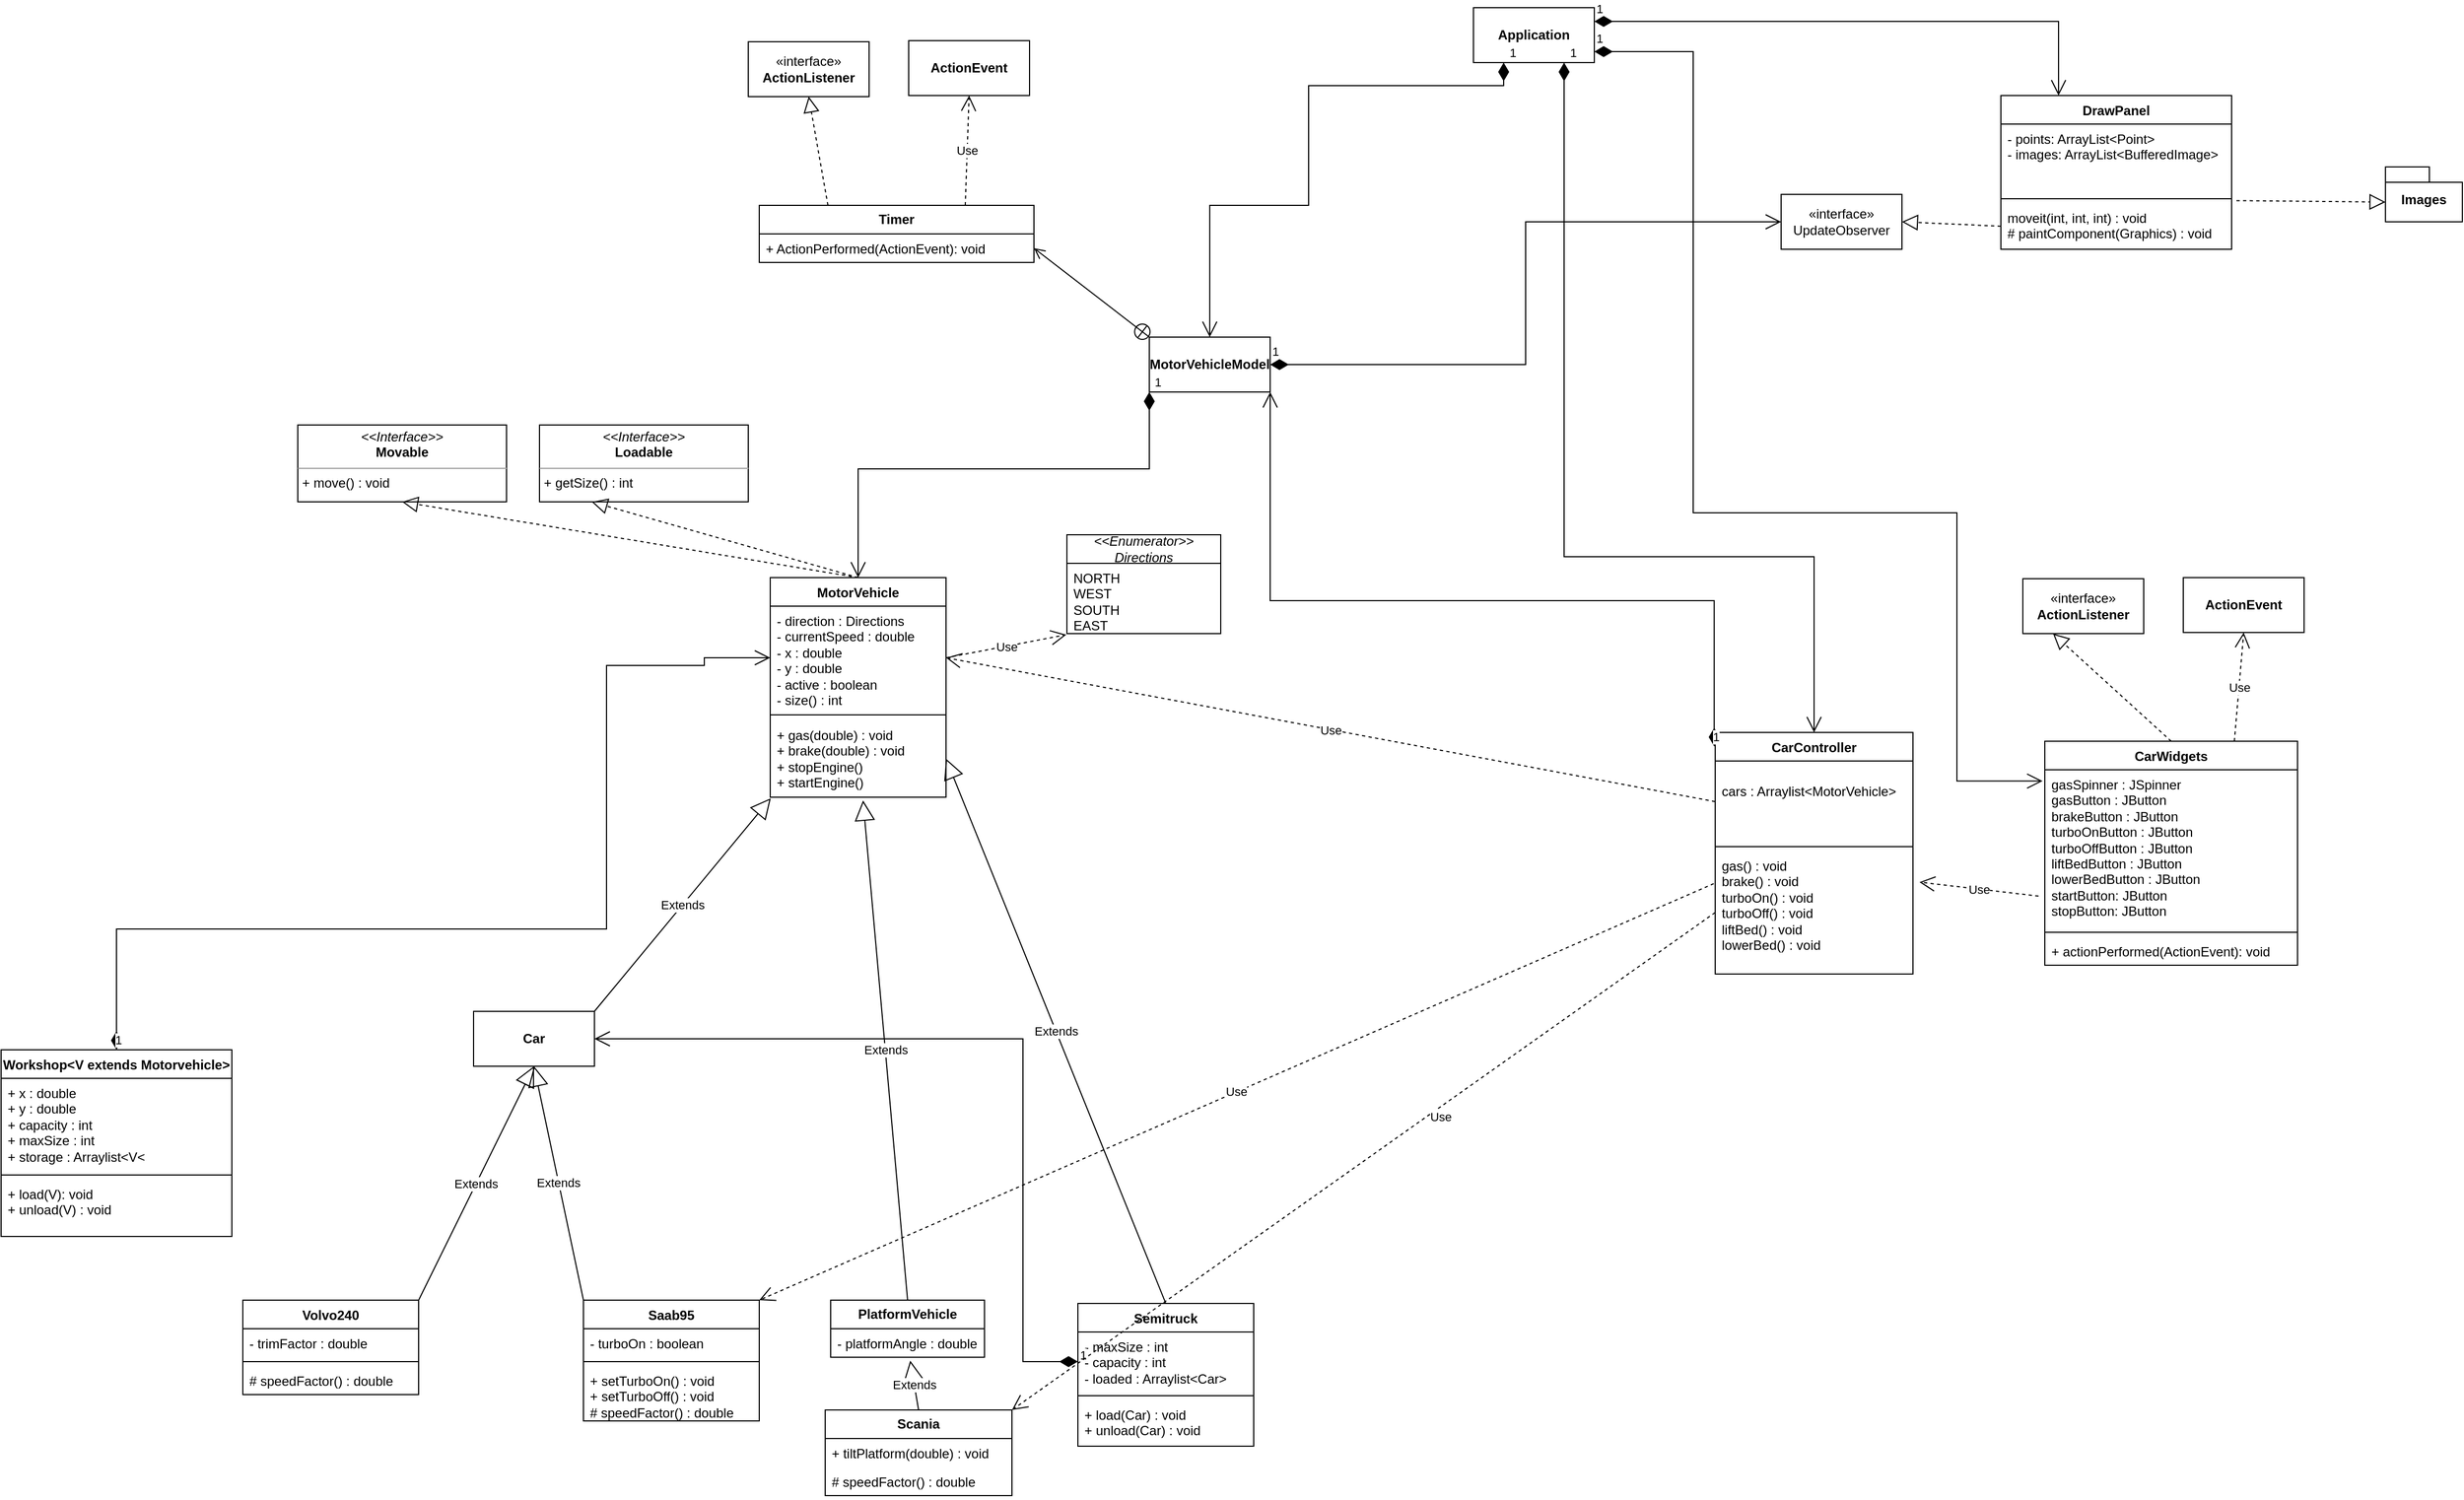 <mxfile version="22.1.5" type="device">
  <diagram name="Sida-1" id="uA0Vbr96SRg69AaIN0WN">
    <mxGraphModel dx="3812" dy="2567" grid="1" gridSize="10" guides="1" tooltips="1" connect="1" arrows="1" fold="1" page="1" pageScale="1" pageWidth="827" pageHeight="1169" math="0" shadow="0">
      <root>
        <mxCell id="0" />
        <mxCell id="1" parent="0" />
        <mxCell id="_IKKTvD2-Kq94dH4sCkM-1" value="MotorVehicle" style="swimlane;fontStyle=1;align=center;verticalAlign=top;childLayout=stackLayout;horizontal=1;startSize=26;horizontalStack=0;resizeParent=1;resizeParentMax=0;resizeLast=0;collapsible=1;marginBottom=0;whiteSpace=wrap;html=1;" parent="1" vertex="1">
          <mxGeometry x="-100" y="-41" width="160" height="200" as="geometry" />
        </mxCell>
        <mxCell id="_IKKTvD2-Kq94dH4sCkM-2" value="- direction : Directions&lt;br&gt;- currentSpeed : double&lt;br&gt;- x : double&lt;br&gt;- y : double&lt;br&gt;- active : boolean&lt;br&gt;- size() : int" style="text;strokeColor=none;fillColor=none;align=left;verticalAlign=top;spacingLeft=4;spacingRight=4;overflow=hidden;rotatable=0;points=[[0,0.5],[1,0.5]];portConstraint=eastwest;whiteSpace=wrap;html=1;" parent="_IKKTvD2-Kq94dH4sCkM-1" vertex="1">
          <mxGeometry y="26" width="160" height="94" as="geometry" />
        </mxCell>
        <mxCell id="_IKKTvD2-Kq94dH4sCkM-3" value="" style="line;strokeWidth=1;fillColor=none;align=left;verticalAlign=middle;spacingTop=-1;spacingLeft=3;spacingRight=3;rotatable=0;labelPosition=right;points=[];portConstraint=eastwest;strokeColor=inherit;" parent="_IKKTvD2-Kq94dH4sCkM-1" vertex="1">
          <mxGeometry y="120" width="160" height="10" as="geometry" />
        </mxCell>
        <mxCell id="_IKKTvD2-Kq94dH4sCkM-4" value="+ gas(double) : void&lt;br&gt;+ brake(double) : void&lt;br&gt;+ stopEngine()&lt;br&gt;+ startEngine()" style="text;strokeColor=none;fillColor=none;align=left;verticalAlign=top;spacingLeft=4;spacingRight=4;overflow=hidden;rotatable=0;points=[[0,0.5],[1,0.5]];portConstraint=eastwest;whiteSpace=wrap;html=1;" parent="_IKKTvD2-Kq94dH4sCkM-1" vertex="1">
          <mxGeometry y="130" width="160" height="70" as="geometry" />
        </mxCell>
        <mxCell id="_IKKTvD2-Kq94dH4sCkM-5" value="&lt;p style=&quot;margin:0px;margin-top:4px;text-align:center;&quot;&gt;&lt;i&gt;&amp;lt;&amp;lt;Interface&amp;gt;&amp;gt;&lt;/i&gt;&lt;br&gt;&lt;b&gt;Movable&lt;/b&gt;&lt;/p&gt;&lt;hr size=&quot;1&quot;&gt;&lt;p style=&quot;margin:0px;margin-left:4px;&quot;&gt;+ move() : void&lt;/p&gt;" style="verticalAlign=top;align=left;overflow=fill;fontSize=12;fontFamily=Helvetica;html=1;whiteSpace=wrap;" parent="1" vertex="1">
          <mxGeometry x="-530" y="-180" width="190" height="70" as="geometry" />
        </mxCell>
        <mxCell id="_IKKTvD2-Kq94dH4sCkM-6" value="&lt;p style=&quot;margin:0px;margin-top:4px;text-align:center;&quot;&gt;&lt;i&gt;&amp;lt;&amp;lt;Interface&amp;gt;&amp;gt;&lt;/i&gt;&lt;br&gt;&lt;b&gt;Loadable&lt;/b&gt;&lt;/p&gt;&lt;hr size=&quot;1&quot;&gt;&lt;p style=&quot;margin:0px;margin-left:4px;&quot;&gt;+ getSize() : int&lt;/p&gt;" style="verticalAlign=top;align=left;overflow=fill;fontSize=12;fontFamily=Helvetica;html=1;whiteSpace=wrap;" parent="1" vertex="1">
          <mxGeometry x="-310" y="-180" width="190" height="70" as="geometry" />
        </mxCell>
        <mxCell id="_IKKTvD2-Kq94dH4sCkM-7" value="" style="endArrow=block;dashed=1;endFill=0;endSize=12;html=1;rounded=0;entryX=0.25;entryY=1;entryDx=0;entryDy=0;exitX=0.5;exitY=0;exitDx=0;exitDy=0;strokeColor=#000000;" parent="1" source="_IKKTvD2-Kq94dH4sCkM-1" target="_IKKTvD2-Kq94dH4sCkM-6" edge="1">
          <mxGeometry width="160" relative="1" as="geometry">
            <mxPoint x="10" y="69" as="sourcePoint" />
            <mxPoint x="170" y="69" as="targetPoint" />
          </mxGeometry>
        </mxCell>
        <mxCell id="_IKKTvD2-Kq94dH4sCkM-8" value="" style="endArrow=block;dashed=1;endFill=0;endSize=12;html=1;rounded=0;entryX=0.5;entryY=1;entryDx=0;entryDy=0;exitX=0.5;exitY=0;exitDx=0;exitDy=0;strokeColor=#000000;" parent="1" source="_IKKTvD2-Kq94dH4sCkM-1" target="_IKKTvD2-Kq94dH4sCkM-5" edge="1">
          <mxGeometry width="160" relative="1" as="geometry">
            <mxPoint x="10" y="69" as="sourcePoint" />
            <mxPoint x="170" y="69" as="targetPoint" />
          </mxGeometry>
        </mxCell>
        <mxCell id="_IKKTvD2-Kq94dH4sCkM-10" value="&lt;i&gt;&amp;lt;&amp;lt;Enumerator&amp;gt;&amp;gt;&lt;br&gt;Directions&lt;br&gt;&lt;/i&gt;" style="swimlane;fontStyle=0;childLayout=stackLayout;horizontal=1;startSize=26;fillColor=none;horizontalStack=0;resizeParent=1;resizeParentMax=0;resizeLast=0;collapsible=1;marginBottom=0;whiteSpace=wrap;html=1;" parent="1" vertex="1">
          <mxGeometry x="170" y="-80" width="140" height="90" as="geometry" />
        </mxCell>
        <mxCell id="_IKKTvD2-Kq94dH4sCkM-11" value="NORTH&lt;br&gt;WEST&lt;br&gt;SOUTH&lt;br&gt;EAST" style="text;strokeColor=none;fillColor=none;align=left;verticalAlign=top;spacingLeft=4;spacingRight=4;overflow=hidden;rotatable=0;points=[[0,0.5],[1,0.5]];portConstraint=eastwest;whiteSpace=wrap;html=1;" parent="_IKKTvD2-Kq94dH4sCkM-10" vertex="1">
          <mxGeometry y="26" width="140" height="64" as="geometry" />
        </mxCell>
        <mxCell id="_IKKTvD2-Kq94dH4sCkM-14" value="Use" style="endArrow=open;endSize=12;dashed=1;html=1;rounded=0;entryX=-0.004;entryY=1.016;entryDx=0;entryDy=0;entryPerimeter=0;exitX=1;exitY=0.5;exitDx=0;exitDy=0;strokeColor=#000000;" parent="1" source="_IKKTvD2-Kq94dH4sCkM-2" target="_IKKTvD2-Kq94dH4sCkM-11" edge="1">
          <mxGeometry width="160" relative="1" as="geometry">
            <mxPoint x="10" y="-31" as="sourcePoint" />
            <mxPoint x="170" y="-31" as="targetPoint" />
          </mxGeometry>
        </mxCell>
        <mxCell id="_IKKTvD2-Kq94dH4sCkM-19" value="&lt;b&gt;Car&lt;/b&gt;" style="html=1;whiteSpace=wrap;" parent="1" vertex="1">
          <mxGeometry x="-370" y="354" width="110" height="50" as="geometry" />
        </mxCell>
        <mxCell id="_IKKTvD2-Kq94dH4sCkM-20" value="Volvo240" style="swimlane;fontStyle=1;align=center;verticalAlign=top;childLayout=stackLayout;horizontal=1;startSize=26;horizontalStack=0;resizeParent=1;resizeParentMax=0;resizeLast=0;collapsible=1;marginBottom=0;whiteSpace=wrap;html=1;" parent="1" vertex="1">
          <mxGeometry x="-580" y="617" width="160" height="86" as="geometry" />
        </mxCell>
        <mxCell id="_IKKTvD2-Kq94dH4sCkM-21" value="- trimFactor : double" style="text;strokeColor=none;fillColor=none;align=left;verticalAlign=top;spacingLeft=4;spacingRight=4;overflow=hidden;rotatable=0;points=[[0,0.5],[1,0.5]];portConstraint=eastwest;whiteSpace=wrap;html=1;" parent="_IKKTvD2-Kq94dH4sCkM-20" vertex="1">
          <mxGeometry y="26" width="160" height="26" as="geometry" />
        </mxCell>
        <mxCell id="_IKKTvD2-Kq94dH4sCkM-22" value="" style="line;strokeWidth=1;fillColor=none;align=left;verticalAlign=middle;spacingTop=-1;spacingLeft=3;spacingRight=3;rotatable=0;labelPosition=right;points=[];portConstraint=eastwest;strokeColor=inherit;" parent="_IKKTvD2-Kq94dH4sCkM-20" vertex="1">
          <mxGeometry y="52" width="160" height="8" as="geometry" />
        </mxCell>
        <mxCell id="_IKKTvD2-Kq94dH4sCkM-23" value="# speedFactor() : double" style="text;strokeColor=none;fillColor=none;align=left;verticalAlign=top;spacingLeft=4;spacingRight=4;overflow=hidden;rotatable=0;points=[[0,0.5],[1,0.5]];portConstraint=eastwest;whiteSpace=wrap;html=1;" parent="_IKKTvD2-Kq94dH4sCkM-20" vertex="1">
          <mxGeometry y="60" width="160" height="26" as="geometry" />
        </mxCell>
        <mxCell id="_IKKTvD2-Kq94dH4sCkM-24" value="Saab95" style="swimlane;fontStyle=1;align=center;verticalAlign=top;childLayout=stackLayout;horizontal=1;startSize=26;horizontalStack=0;resizeParent=1;resizeParentMax=0;resizeLast=0;collapsible=1;marginBottom=0;whiteSpace=wrap;html=1;" parent="1" vertex="1">
          <mxGeometry x="-270" y="617" width="160" height="110" as="geometry" />
        </mxCell>
        <mxCell id="_IKKTvD2-Kq94dH4sCkM-25" value="- turboOn : boolean" style="text;strokeColor=none;fillColor=none;align=left;verticalAlign=top;spacingLeft=4;spacingRight=4;overflow=hidden;rotatable=0;points=[[0,0.5],[1,0.5]];portConstraint=eastwest;whiteSpace=wrap;html=1;" parent="_IKKTvD2-Kq94dH4sCkM-24" vertex="1">
          <mxGeometry y="26" width="160" height="26" as="geometry" />
        </mxCell>
        <mxCell id="_IKKTvD2-Kq94dH4sCkM-26" value="" style="line;strokeWidth=1;fillColor=none;align=left;verticalAlign=middle;spacingTop=-1;spacingLeft=3;spacingRight=3;rotatable=0;labelPosition=right;points=[];portConstraint=eastwest;strokeColor=inherit;" parent="_IKKTvD2-Kq94dH4sCkM-24" vertex="1">
          <mxGeometry y="52" width="160" height="8" as="geometry" />
        </mxCell>
        <mxCell id="_IKKTvD2-Kq94dH4sCkM-27" value="+ setTurboOn() : void&lt;br&gt;+ setTurboOff() : void&lt;br&gt;# speedFactor() : double" style="text;strokeColor=none;fillColor=none;align=left;verticalAlign=top;spacingLeft=4;spacingRight=4;overflow=hidden;rotatable=0;points=[[0,0.5],[1,0.5]];portConstraint=eastwest;whiteSpace=wrap;html=1;" parent="_IKKTvD2-Kq94dH4sCkM-24" vertex="1">
          <mxGeometry y="60" width="160" height="50" as="geometry" />
        </mxCell>
        <mxCell id="_IKKTvD2-Kq94dH4sCkM-28" value="Extends" style="endArrow=block;endSize=16;endFill=0;html=1;rounded=0;exitX=1;exitY=0;exitDx=0;exitDy=0;entryX=0.5;entryY=1;entryDx=0;entryDy=0;strokeColor=#000000;" parent="1" source="_IKKTvD2-Kq94dH4sCkM-20" target="_IKKTvD2-Kq94dH4sCkM-19" edge="1">
          <mxGeometry width="160" relative="1" as="geometry">
            <mxPoint x="-240" y="354" as="sourcePoint" />
            <mxPoint x="-80" y="354" as="targetPoint" />
          </mxGeometry>
        </mxCell>
        <mxCell id="_IKKTvD2-Kq94dH4sCkM-29" value="Extends" style="endArrow=block;endSize=16;endFill=0;html=1;rounded=0;exitX=0;exitY=0;exitDx=0;exitDy=0;entryX=0.5;entryY=1;entryDx=0;entryDy=0;strokeColor=#000000;" parent="1" source="_IKKTvD2-Kq94dH4sCkM-24" target="_IKKTvD2-Kq94dH4sCkM-19" edge="1">
          <mxGeometry width="160" relative="1" as="geometry">
            <mxPoint x="-240" y="354" as="sourcePoint" />
            <mxPoint x="-80" y="354" as="targetPoint" />
          </mxGeometry>
        </mxCell>
        <mxCell id="_IKKTvD2-Kq94dH4sCkM-31" value="Extends" style="endArrow=block;endSize=16;endFill=0;html=1;rounded=0;exitX=1;exitY=0;exitDx=0;exitDy=0;entryX=0.003;entryY=1.014;entryDx=0;entryDy=0;entryPerimeter=0;strokeColor=#000000;" parent="1" source="_IKKTvD2-Kq94dH4sCkM-19" target="_IKKTvD2-Kq94dH4sCkM-4" edge="1">
          <mxGeometry width="160" relative="1" as="geometry">
            <mxPoint x="-220" y="269" as="sourcePoint" />
            <mxPoint x="-60" y="269" as="targetPoint" />
          </mxGeometry>
        </mxCell>
        <mxCell id="_IKKTvD2-Kq94dH4sCkM-36" value="Extends" style="endArrow=block;endSize=16;endFill=0;html=1;rounded=0;exitX=0.5;exitY=0;exitDx=0;exitDy=0;entryX=0.528;entryY=1.042;entryDx=0;entryDy=0;entryPerimeter=0;strokeColor=#000000;" parent="1" source="_IKKTvD2-Kq94dH4sCkM-37" target="_IKKTvD2-Kq94dH4sCkM-4" edge="1">
          <mxGeometry width="160" relative="1" as="geometry">
            <mxPoint x="105" y="269" as="sourcePoint" />
            <mxPoint x="250" y="349" as="targetPoint" />
          </mxGeometry>
        </mxCell>
        <mxCell id="_IKKTvD2-Kq94dH4sCkM-37" value="&lt;b&gt;PlatformVehicle&lt;/b&gt;" style="swimlane;fontStyle=0;childLayout=stackLayout;horizontal=1;startSize=26;fillColor=none;horizontalStack=0;resizeParent=1;resizeParentMax=0;resizeLast=0;collapsible=1;marginBottom=0;whiteSpace=wrap;html=1;" parent="1" vertex="1">
          <mxGeometry x="-45" y="617" width="140" height="52" as="geometry" />
        </mxCell>
        <mxCell id="_IKKTvD2-Kq94dH4sCkM-38" value="- platformAngle : double" style="text;strokeColor=none;fillColor=none;align=left;verticalAlign=top;spacingLeft=4;spacingRight=4;overflow=hidden;rotatable=0;points=[[0,0.5],[1,0.5]];portConstraint=eastwest;whiteSpace=wrap;html=1;" parent="_IKKTvD2-Kq94dH4sCkM-37" vertex="1">
          <mxGeometry y="26" width="140" height="26" as="geometry" />
        </mxCell>
        <mxCell id="_IKKTvD2-Kq94dH4sCkM-41" value="&lt;b&gt;Scania&lt;/b&gt;" style="swimlane;fontStyle=0;childLayout=stackLayout;horizontal=1;startSize=26;fillColor=none;horizontalStack=0;resizeParent=1;resizeParentMax=0;resizeLast=0;collapsible=1;marginBottom=0;whiteSpace=wrap;html=1;" parent="1" vertex="1">
          <mxGeometry x="-50" y="717" width="170" height="78" as="geometry" />
        </mxCell>
        <mxCell id="_IKKTvD2-Kq94dH4sCkM-42" value="+ tiltPlatform(double) : void" style="text;strokeColor=none;fillColor=none;align=left;verticalAlign=top;spacingLeft=4;spacingRight=4;overflow=hidden;rotatable=0;points=[[0,0.5],[1,0.5]];portConstraint=eastwest;whiteSpace=wrap;html=1;" parent="_IKKTvD2-Kq94dH4sCkM-41" vertex="1">
          <mxGeometry y="26" width="170" height="26" as="geometry" />
        </mxCell>
        <mxCell id="_IKKTvD2-Kq94dH4sCkM-43" value="# speedFactor() : double" style="text;strokeColor=none;fillColor=none;align=left;verticalAlign=top;spacingLeft=4;spacingRight=4;overflow=hidden;rotatable=0;points=[[0,0.5],[1,0.5]];portConstraint=eastwest;whiteSpace=wrap;html=1;" parent="_IKKTvD2-Kq94dH4sCkM-41" vertex="1">
          <mxGeometry y="52" width="170" height="26" as="geometry" />
        </mxCell>
        <mxCell id="_IKKTvD2-Kq94dH4sCkM-46" value="Semitruck" style="swimlane;fontStyle=1;align=center;verticalAlign=top;childLayout=stackLayout;horizontal=1;startSize=26;horizontalStack=0;resizeParent=1;resizeParentMax=0;resizeLast=0;collapsible=1;marginBottom=0;whiteSpace=wrap;html=1;" parent="1" vertex="1">
          <mxGeometry x="180" y="620" width="160" height="130" as="geometry" />
        </mxCell>
        <mxCell id="_IKKTvD2-Kq94dH4sCkM-47" value="- maxSize : int&lt;br&gt;- capacity : int&lt;br&gt;- loaded : Arraylist&amp;lt;Car&amp;gt;" style="text;strokeColor=none;fillColor=none;align=left;verticalAlign=top;spacingLeft=4;spacingRight=4;overflow=hidden;rotatable=0;points=[[0,0.5],[1,0.5]];portConstraint=eastwest;whiteSpace=wrap;html=1;" parent="_IKKTvD2-Kq94dH4sCkM-46" vertex="1">
          <mxGeometry y="26" width="160" height="54" as="geometry" />
        </mxCell>
        <mxCell id="_IKKTvD2-Kq94dH4sCkM-48" value="" style="line;strokeWidth=1;fillColor=none;align=left;verticalAlign=middle;spacingTop=-1;spacingLeft=3;spacingRight=3;rotatable=0;labelPosition=right;points=[];portConstraint=eastwest;strokeColor=inherit;" parent="_IKKTvD2-Kq94dH4sCkM-46" vertex="1">
          <mxGeometry y="80" width="160" height="8" as="geometry" />
        </mxCell>
        <mxCell id="_IKKTvD2-Kq94dH4sCkM-49" value="+ load(Car) : void&lt;br&gt;+ unload(Car) : void" style="text;strokeColor=none;fillColor=none;align=left;verticalAlign=top;spacingLeft=4;spacingRight=4;overflow=hidden;rotatable=0;points=[[0,0.5],[1,0.5]];portConstraint=eastwest;whiteSpace=wrap;html=1;" parent="_IKKTvD2-Kq94dH4sCkM-46" vertex="1">
          <mxGeometry y="88" width="160" height="42" as="geometry" />
        </mxCell>
        <mxCell id="GvxSRBtj386_9GLS7rXv-1" value="Extends" style="endArrow=block;endSize=16;endFill=0;html=1;rounded=0;exitX=0.5;exitY=0;exitDx=0;exitDy=0;entryX=1;entryY=0.5;entryDx=0;entryDy=0;strokeColor=#000000;" parent="1" source="_IKKTvD2-Kq94dH4sCkM-46" target="_IKKTvD2-Kq94dH4sCkM-4" edge="1">
          <mxGeometry width="160" relative="1" as="geometry">
            <mxPoint x="320" y="179" as="sourcePoint" />
            <mxPoint x="480" y="179" as="targetPoint" />
          </mxGeometry>
        </mxCell>
        <mxCell id="GvxSRBtj386_9GLS7rXv-3" value="Extends" style="endArrow=block;endSize=16;endFill=0;html=1;rounded=0;exitX=0.5;exitY=0;exitDx=0;exitDy=0;entryX=0.517;entryY=1.118;entryDx=0;entryDy=0;entryPerimeter=0;strokeColor=#000000;" parent="1" source="_IKKTvD2-Kq94dH4sCkM-41" target="_IKKTvD2-Kq94dH4sCkM-38" edge="1">
          <mxGeometry width="160" relative="1" as="geometry">
            <mxPoint x="-260" y="612" as="sourcePoint" />
            <mxPoint x="-100" y="612" as="targetPoint" />
          </mxGeometry>
        </mxCell>
        <mxCell id="GvxSRBtj386_9GLS7rXv-4" value="1" style="endArrow=open;html=1;endSize=12;startArrow=diamondThin;startSize=14;startFill=1;edgeStyle=orthogonalEdgeStyle;align=left;verticalAlign=bottom;rounded=0;exitX=0;exitY=0.5;exitDx=0;exitDy=0;entryX=1;entryY=0.5;entryDx=0;entryDy=0;strokeColor=#000000;" parent="1" source="_IKKTvD2-Kq94dH4sCkM-47" target="_IKKTvD2-Kq94dH4sCkM-19" edge="1">
          <mxGeometry x="-1" y="3" relative="1" as="geometry">
            <mxPoint x="-160" y="399" as="sourcePoint" />
            <mxPoint y="399" as="targetPoint" />
            <Array as="points">
              <mxPoint x="130" y="673" />
              <mxPoint x="130" y="379" />
            </Array>
          </mxGeometry>
        </mxCell>
        <mxCell id="GvxSRBtj386_9GLS7rXv-5" value="Workshop&amp;lt;V extends Motorvehicle&amp;gt;" style="swimlane;fontStyle=1;align=center;verticalAlign=top;childLayout=stackLayout;horizontal=1;startSize=26;horizontalStack=0;resizeParent=1;resizeParentMax=0;resizeLast=0;collapsible=1;marginBottom=0;whiteSpace=wrap;html=1;" parent="1" vertex="1">
          <mxGeometry x="-800" y="389" width="210" height="170" as="geometry" />
        </mxCell>
        <mxCell id="GvxSRBtj386_9GLS7rXv-6" value="+ x : double&lt;br&gt;+ y : double&lt;br&gt;+ capacity : int&lt;br&gt;+ maxSize : int&lt;br&gt;+ storage : Arraylist&amp;lt;V&amp;lt;" style="text;strokeColor=none;fillColor=none;align=left;verticalAlign=top;spacingLeft=4;spacingRight=4;overflow=hidden;rotatable=0;points=[[0,0.5],[1,0.5]];portConstraint=eastwest;whiteSpace=wrap;html=1;" parent="GvxSRBtj386_9GLS7rXv-5" vertex="1">
          <mxGeometry y="26" width="210" height="84" as="geometry" />
        </mxCell>
        <mxCell id="GvxSRBtj386_9GLS7rXv-7" value="" style="line;strokeWidth=1;fillColor=none;align=left;verticalAlign=middle;spacingTop=-1;spacingLeft=3;spacingRight=3;rotatable=0;labelPosition=right;points=[];portConstraint=eastwest;strokeColor=inherit;" parent="GvxSRBtj386_9GLS7rXv-5" vertex="1">
          <mxGeometry y="110" width="210" height="8" as="geometry" />
        </mxCell>
        <mxCell id="GvxSRBtj386_9GLS7rXv-8" value="+ load(V): void&lt;br&gt;+ unload(V) : void" style="text;strokeColor=none;fillColor=none;align=left;verticalAlign=top;spacingLeft=4;spacingRight=4;overflow=hidden;rotatable=0;points=[[0,0.5],[1,0.5]];portConstraint=eastwest;whiteSpace=wrap;html=1;" parent="GvxSRBtj386_9GLS7rXv-5" vertex="1">
          <mxGeometry y="118" width="210" height="52" as="geometry" />
        </mxCell>
        <mxCell id="GvxSRBtj386_9GLS7rXv-10" value="1" style="endArrow=open;html=1;endSize=12;startArrow=diamondThin;startSize=14;startFill=1;edgeStyle=orthogonalEdgeStyle;align=left;verticalAlign=bottom;rounded=0;exitX=0.5;exitY=0;exitDx=0;exitDy=0;entryX=0;entryY=0.5;entryDx=0;entryDy=0;strokeColor=#000000;" parent="1" source="GvxSRBtj386_9GLS7rXv-5" target="_IKKTvD2-Kq94dH4sCkM-2" edge="1">
          <mxGeometry x="-1" y="3" relative="1" as="geometry">
            <mxPoint x="-780" y="289" as="sourcePoint" />
            <mxPoint x="-250" y="29" as="targetPoint" />
            <Array as="points">
              <mxPoint x="-695" y="279" />
              <mxPoint x="-249" y="279" />
              <mxPoint x="-249" y="39" />
              <mxPoint x="-160" y="39" />
              <mxPoint x="-160" y="32" />
            </Array>
          </mxGeometry>
        </mxCell>
        <mxCell id="GvxSRBtj386_9GLS7rXv-12" value="CarController" style="swimlane;fontStyle=1;align=center;verticalAlign=top;childLayout=stackLayout;horizontal=1;startSize=26;horizontalStack=0;resizeParent=1;resizeParentMax=0;resizeLast=0;collapsible=1;marginBottom=0;whiteSpace=wrap;html=1;" parent="1" vertex="1">
          <mxGeometry x="760" y="100" width="180" height="220" as="geometry" />
        </mxCell>
        <mxCell id="GvxSRBtj386_9GLS7rXv-13" value="&lt;br&gt;cars : Arraylist&amp;lt;MotorVehicle&amp;gt;" style="text;strokeColor=none;fillColor=none;align=left;verticalAlign=top;spacingLeft=4;spacingRight=4;overflow=hidden;rotatable=0;points=[[0,0.5],[1,0.5]];portConstraint=eastwest;whiteSpace=wrap;html=1;" parent="GvxSRBtj386_9GLS7rXv-12" vertex="1">
          <mxGeometry y="26" width="180" height="74" as="geometry" />
        </mxCell>
        <mxCell id="GvxSRBtj386_9GLS7rXv-14" value="" style="line;strokeWidth=1;fillColor=none;align=left;verticalAlign=middle;spacingTop=-1;spacingLeft=3;spacingRight=3;rotatable=0;labelPosition=right;points=[];portConstraint=eastwest;strokeColor=inherit;" parent="GvxSRBtj386_9GLS7rXv-12" vertex="1">
          <mxGeometry y="100" width="180" height="8" as="geometry" />
        </mxCell>
        <mxCell id="GvxSRBtj386_9GLS7rXv-15" value="gas() : void&lt;br&gt;brake() : void&lt;br&gt;turboOn() : void&lt;br&gt;turboOff() : void&lt;br&gt;liftBed() : void&lt;br&gt;lowerBed() : void" style="text;strokeColor=none;fillColor=none;align=left;verticalAlign=top;spacingLeft=4;spacingRight=4;overflow=hidden;rotatable=0;points=[[0,0.5],[1,0.5]];portConstraint=eastwest;whiteSpace=wrap;html=1;" parent="GvxSRBtj386_9GLS7rXv-12" vertex="1">
          <mxGeometry y="108" width="180" height="112" as="geometry" />
        </mxCell>
        <mxCell id="GvxSRBtj386_9GLS7rXv-20" value="&lt;b&gt;Timer&lt;/b&gt;" style="swimlane;fontStyle=0;childLayout=stackLayout;horizontal=1;startSize=26;fillColor=none;horizontalStack=0;resizeParent=1;resizeParentMax=0;resizeLast=0;collapsible=1;marginBottom=0;whiteSpace=wrap;html=1;" parent="1" vertex="1">
          <mxGeometry x="-110" y="-380" width="250" height="52" as="geometry" />
        </mxCell>
        <mxCell id="GvxSRBtj386_9GLS7rXv-21" value="+ ActionPerformed(ActionEvent): void" style="text;strokeColor=none;fillColor=none;align=left;verticalAlign=top;spacingLeft=4;spacingRight=4;overflow=hidden;rotatable=0;points=[[0,0.5],[1,0.5]];portConstraint=eastwest;whiteSpace=wrap;html=1;" parent="GvxSRBtj386_9GLS7rXv-20" vertex="1">
          <mxGeometry y="26" width="250" height="26" as="geometry" />
        </mxCell>
        <mxCell id="GvxSRBtj386_9GLS7rXv-25" value="«interface»&lt;br&gt;&lt;b&gt;ActionListener&lt;/b&gt;" style="html=1;whiteSpace=wrap;" parent="1" vertex="1">
          <mxGeometry x="1040" y="-40" width="110" height="50" as="geometry" />
        </mxCell>
        <mxCell id="GvxSRBtj386_9GLS7rXv-28" value="CarWidgets" style="swimlane;fontStyle=1;align=center;verticalAlign=top;childLayout=stackLayout;horizontal=1;startSize=26;horizontalStack=0;resizeParent=1;resizeParentMax=0;resizeLast=0;collapsible=1;marginBottom=0;whiteSpace=wrap;html=1;" parent="1" vertex="1">
          <mxGeometry x="1060" y="108" width="230" height="204" as="geometry" />
        </mxCell>
        <mxCell id="GvxSRBtj386_9GLS7rXv-29" value="gasSpinner : JSpinner&lt;br&gt;gasButton : JButton&lt;br&gt;brakeButton : JButton&lt;br&gt;turboOnButton : JButton&lt;br&gt;turboOffButton : JButton&lt;br&gt;liftBedButton : JButton&lt;br&gt;lowerBedButton : JButton&lt;br&gt;startButton: JButton&lt;br&gt;stopButton: JButton" style="text;strokeColor=none;fillColor=none;align=left;verticalAlign=top;spacingLeft=4;spacingRight=4;overflow=hidden;rotatable=0;points=[[0,0.5],[1,0.5]];portConstraint=eastwest;whiteSpace=wrap;html=1;" parent="GvxSRBtj386_9GLS7rXv-28" vertex="1">
          <mxGeometry y="26" width="230" height="144" as="geometry" />
        </mxCell>
        <mxCell id="GvxSRBtj386_9GLS7rXv-30" value="" style="line;strokeWidth=1;fillColor=none;align=left;verticalAlign=middle;spacingTop=-1;spacingLeft=3;spacingRight=3;rotatable=0;labelPosition=right;points=[];portConstraint=eastwest;strokeColor=inherit;" parent="GvxSRBtj386_9GLS7rXv-28" vertex="1">
          <mxGeometry y="170" width="230" height="8" as="geometry" />
        </mxCell>
        <mxCell id="GvxSRBtj386_9GLS7rXv-31" value="+ actionPerformed(ActionEvent): void" style="text;strokeColor=none;fillColor=none;align=left;verticalAlign=top;spacingLeft=4;spacingRight=4;overflow=hidden;rotatable=0;points=[[0,0.5],[1,0.5]];portConstraint=eastwest;whiteSpace=wrap;html=1;" parent="GvxSRBtj386_9GLS7rXv-28" vertex="1">
          <mxGeometry y="178" width="230" height="26" as="geometry" />
        </mxCell>
        <mxCell id="GvxSRBtj386_9GLS7rXv-33" value="Use" style="endArrow=open;endSize=12;dashed=1;html=1;rounded=0;exitX=0;exitY=0.5;exitDx=0;exitDy=0;entryX=1;entryY=0;entryDx=0;entryDy=0;strokeColor=#000000;" parent="1" source="GvxSRBtj386_9GLS7rXv-15" target="_IKKTvD2-Kq94dH4sCkM-41" edge="1">
          <mxGeometry x="-0.206" y="7" width="160" relative="1" as="geometry">
            <mxPoint x="500" y="430" as="sourcePoint" />
            <mxPoint x="660" y="430" as="targetPoint" />
            <mxPoint as="offset" />
          </mxGeometry>
        </mxCell>
        <mxCell id="GvxSRBtj386_9GLS7rXv-34" value="Use" style="endArrow=open;endSize=12;dashed=1;html=1;rounded=0;exitX=-0.007;exitY=0.265;exitDx=0;exitDy=0;exitPerimeter=0;entryX=1;entryY=0;entryDx=0;entryDy=0;strokeColor=#000000;" parent="1" source="GvxSRBtj386_9GLS7rXv-15" target="_IKKTvD2-Kq94dH4sCkM-24" edge="1">
          <mxGeometry width="160" relative="1" as="geometry">
            <mxPoint x="500" y="430" as="sourcePoint" />
            <mxPoint x="660" y="430" as="targetPoint" />
          </mxGeometry>
        </mxCell>
        <mxCell id="GvxSRBtj386_9GLS7rXv-37" value="&lt;b&gt;ActionEvent&lt;/b&gt;" style="html=1;whiteSpace=wrap;" parent="1" vertex="1">
          <mxGeometry x="1186" y="-41" width="110" height="50" as="geometry" />
        </mxCell>
        <mxCell id="GvxSRBtj386_9GLS7rXv-38" value="" style="endArrow=block;dashed=1;endFill=0;endSize=12;html=1;rounded=0;exitX=0.5;exitY=0;exitDx=0;exitDy=0;entryX=0.25;entryY=1;entryDx=0;entryDy=0;strokeColor=#000000;" parent="1" source="GvxSRBtj386_9GLS7rXv-28" target="GvxSRBtj386_9GLS7rXv-25" edge="1">
          <mxGeometry width="160" relative="1" as="geometry">
            <mxPoint x="1010" y="180" as="sourcePoint" />
            <mxPoint x="1190" y="20" as="targetPoint" />
          </mxGeometry>
        </mxCell>
        <mxCell id="GvxSRBtj386_9GLS7rXv-39" value="Use" style="endArrow=open;endSize=12;dashed=1;html=1;rounded=0;exitX=0.75;exitY=0;exitDx=0;exitDy=0;entryX=0.5;entryY=1;entryDx=0;entryDy=0;strokeColor=#000000;" parent="1" source="GvxSRBtj386_9GLS7rXv-28" target="GvxSRBtj386_9GLS7rXv-37" edge="1">
          <mxGeometry width="160" relative="1" as="geometry">
            <mxPoint x="1010" y="180" as="sourcePoint" />
            <mxPoint x="1170" y="180" as="targetPoint" />
          </mxGeometry>
        </mxCell>
        <mxCell id="GvxSRBtj386_9GLS7rXv-43" value="Use" style="endArrow=open;endSize=12;dashed=1;html=1;rounded=0;exitX=-0.025;exitY=0.799;exitDx=0;exitDy=0;exitPerimeter=0;entryX=1.033;entryY=0.253;entryDx=0;entryDy=0;entryPerimeter=0;strokeColor=#000000;" parent="1" source="GvxSRBtj386_9GLS7rXv-29" target="GvxSRBtj386_9GLS7rXv-15" edge="1">
          <mxGeometry width="160" relative="1" as="geometry">
            <mxPoint x="970" y="268" as="sourcePoint" />
            <mxPoint x="1130" y="268" as="targetPoint" />
          </mxGeometry>
        </mxCell>
        <mxCell id="GvxSRBtj386_9GLS7rXv-45" value="DrawPanel" style="swimlane;fontStyle=1;align=center;verticalAlign=top;childLayout=stackLayout;horizontal=1;startSize=26;horizontalStack=0;resizeParent=1;resizeParentMax=0;resizeLast=0;collapsible=1;marginBottom=0;whiteSpace=wrap;html=1;" parent="1" vertex="1">
          <mxGeometry x="1020" y="-480" width="210" height="140" as="geometry" />
        </mxCell>
        <mxCell id="GvxSRBtj386_9GLS7rXv-46" value="- points: ArrayList&amp;lt;Point&amp;gt;&lt;br&gt;- images: ArrayList&amp;lt;BufferedImage&amp;gt;" style="text;strokeColor=none;fillColor=none;align=left;verticalAlign=top;spacingLeft=4;spacingRight=4;overflow=hidden;rotatable=0;points=[[0,0.5],[1,0.5]];portConstraint=eastwest;whiteSpace=wrap;html=1;" parent="GvxSRBtj386_9GLS7rXv-45" vertex="1">
          <mxGeometry y="26" width="210" height="64" as="geometry" />
        </mxCell>
        <mxCell id="GvxSRBtj386_9GLS7rXv-47" value="" style="line;strokeWidth=1;fillColor=none;align=left;verticalAlign=middle;spacingTop=-1;spacingLeft=3;spacingRight=3;rotatable=0;labelPosition=right;points=[];portConstraint=eastwest;strokeColor=inherit;" parent="GvxSRBtj386_9GLS7rXv-45" vertex="1">
          <mxGeometry y="90" width="210" height="8" as="geometry" />
        </mxCell>
        <mxCell id="GvxSRBtj386_9GLS7rXv-48" value="moveit(int, int, int) : void&lt;br&gt;# paintComponent(Graphics) : void" style="text;strokeColor=none;fillColor=none;align=left;verticalAlign=top;spacingLeft=4;spacingRight=4;overflow=hidden;rotatable=0;points=[[0,0.5],[1,0.5]];portConstraint=eastwest;whiteSpace=wrap;html=1;" parent="GvxSRBtj386_9GLS7rXv-45" vertex="1">
          <mxGeometry y="98" width="210" height="42" as="geometry" />
        </mxCell>
        <mxCell id="GvxSRBtj386_9GLS7rXv-56" value="Images" style="shape=folder;fontStyle=1;spacingTop=10;tabWidth=40;tabHeight=14;tabPosition=left;html=1;whiteSpace=wrap;" parent="1" vertex="1">
          <mxGeometry x="1370" y="-415" width="70" height="50" as="geometry" />
        </mxCell>
        <mxCell id="GvxSRBtj386_9GLS7rXv-57" value="" style="endArrow=block;dashed=1;endFill=0;endSize=12;html=1;rounded=0;exitX=1.021;exitY=1.089;exitDx=0;exitDy=0;exitPerimeter=0;entryX=0;entryY=0;entryDx=0;entryDy=32;entryPerimeter=0;strokeColor=#000000;" parent="1" source="GvxSRBtj386_9GLS7rXv-46" target="GvxSRBtj386_9GLS7rXv-56" edge="1">
          <mxGeometry width="160" relative="1" as="geometry">
            <mxPoint x="1260" y="-315" as="sourcePoint" />
            <mxPoint x="1420" y="-315" as="targetPoint" />
          </mxGeometry>
        </mxCell>
        <mxCell id="GvxSRBtj386_9GLS7rXv-73" value="&lt;b&gt;Application&lt;/b&gt;" style="html=1;whiteSpace=wrap;" parent="1" vertex="1">
          <mxGeometry x="540" y="-560" width="110" height="50" as="geometry" />
        </mxCell>
        <mxCell id="GvxSRBtj386_9GLS7rXv-74" value="&lt;b&gt;MotorVehicleModel&lt;/b&gt;" style="html=1;whiteSpace=wrap;" parent="1" vertex="1">
          <mxGeometry x="245" y="-260" width="110" height="50" as="geometry" />
        </mxCell>
        <mxCell id="GvxSRBtj386_9GLS7rXv-75" value="" style="endArrow=open;startArrow=circlePlus;endFill=0;startFill=0;endSize=8;html=1;rounded=0;exitX=0;exitY=0;exitDx=0;exitDy=0;entryX=1;entryY=0.5;entryDx=0;entryDy=0;" parent="1" source="GvxSRBtj386_9GLS7rXv-74" target="GvxSRBtj386_9GLS7rXv-21" edge="1">
          <mxGeometry width="160" relative="1" as="geometry">
            <mxPoint x="660" y="-60" as="sourcePoint" />
            <mxPoint x="820" y="-60" as="targetPoint" />
          </mxGeometry>
        </mxCell>
        <mxCell id="GvxSRBtj386_9GLS7rXv-76" value="1" style="endArrow=open;html=1;endSize=12;startArrow=diamondThin;startSize=14;startFill=1;edgeStyle=orthogonalEdgeStyle;align=left;verticalAlign=bottom;rounded=0;entryX=0.5;entryY=0;entryDx=0;entryDy=0;exitX=0.25;exitY=1;exitDx=0;exitDy=0;" parent="1" source="GvxSRBtj386_9GLS7rXv-73" target="GvxSRBtj386_9GLS7rXv-74" edge="1">
          <mxGeometry x="-1" y="3" relative="1" as="geometry">
            <mxPoint x="440" y="-489" as="sourcePoint" />
            <mxPoint x="1090" y="-290" as="targetPoint" />
            <Array as="points">
              <mxPoint x="568" y="-489" />
              <mxPoint x="390" y="-489" />
              <mxPoint x="390" y="-380" />
              <mxPoint x="300" y="-380" />
            </Array>
          </mxGeometry>
        </mxCell>
        <mxCell id="GvxSRBtj386_9GLS7rXv-79" value="«interface»&lt;br&gt;UpdateObserver" style="html=1;whiteSpace=wrap;" parent="1" vertex="1">
          <mxGeometry x="820" y="-390" width="110" height="50" as="geometry" />
        </mxCell>
        <mxCell id="GvxSRBtj386_9GLS7rXv-81" value="" style="endArrow=block;dashed=1;endFill=0;endSize=12;html=1;rounded=0;exitX=0;exitY=0.5;exitDx=0;exitDy=0;entryX=1;entryY=0.5;entryDx=0;entryDy=0;" parent="1" source="GvxSRBtj386_9GLS7rXv-48" target="GvxSRBtj386_9GLS7rXv-79" edge="1">
          <mxGeometry width="160" relative="1" as="geometry">
            <mxPoint x="1170" y="-450" as="sourcePoint" />
            <mxPoint x="1330" y="-450" as="targetPoint" />
          </mxGeometry>
        </mxCell>
        <mxCell id="GvxSRBtj386_9GLS7rXv-82" value="1" style="endArrow=open;html=1;endSize=12;startArrow=diamondThin;startSize=14;startFill=1;edgeStyle=orthogonalEdgeStyle;align=left;verticalAlign=bottom;rounded=0;exitX=1;exitY=0.5;exitDx=0;exitDy=0;entryX=0;entryY=0.5;entryDx=0;entryDy=0;" parent="1" source="GvxSRBtj386_9GLS7rXv-74" target="GvxSRBtj386_9GLS7rXv-79" edge="1">
          <mxGeometry x="-1" y="3" relative="1" as="geometry">
            <mxPoint x="940" y="20" as="sourcePoint" />
            <mxPoint x="1100" y="20" as="targetPoint" />
          </mxGeometry>
        </mxCell>
        <mxCell id="GvxSRBtj386_9GLS7rXv-83" value="1" style="endArrow=open;html=1;endSize=12;startArrow=diamondThin;startSize=14;startFill=1;edgeStyle=orthogonalEdgeStyle;align=left;verticalAlign=bottom;rounded=0;exitX=0.75;exitY=1;exitDx=0;exitDy=0;entryX=0.5;entryY=0;entryDx=0;entryDy=0;" parent="1" source="GvxSRBtj386_9GLS7rXv-73" target="GvxSRBtj386_9GLS7rXv-12" edge="1">
          <mxGeometry x="-1" y="3" relative="1" as="geometry">
            <mxPoint x="800" y="100" as="sourcePoint" />
            <mxPoint x="960" y="100" as="targetPoint" />
            <Array as="points">
              <mxPoint x="623" y="-60" />
              <mxPoint x="850" y="-60" />
            </Array>
          </mxGeometry>
        </mxCell>
        <mxCell id="GvxSRBtj386_9GLS7rXv-85" value="1" style="endArrow=open;html=1;endSize=12;startArrow=diamondThin;startSize=14;startFill=1;edgeStyle=orthogonalEdgeStyle;align=left;verticalAlign=bottom;rounded=0;exitX=1;exitY=1;exitDx=0;exitDy=0;entryX=-0.009;entryY=0.141;entryDx=0;entryDy=0;entryPerimeter=0;" parent="1" edge="1">
          <mxGeometry x="-1" y="3" relative="1" as="geometry">
            <mxPoint x="650" y="-520.0" as="sourcePoint" />
            <mxPoint x="1057.93" y="144.304" as="targetPoint" />
            <Array as="points">
              <mxPoint x="740" y="-520" />
              <mxPoint x="740" y="-100" />
              <mxPoint x="980" y="-100" />
              <mxPoint x="980" y="144" />
            </Array>
          </mxGeometry>
        </mxCell>
        <mxCell id="GvxSRBtj386_9GLS7rXv-87" value="«interface»&lt;br&gt;&lt;b&gt;ActionListener&lt;/b&gt;" style="html=1;whiteSpace=wrap;" parent="1" vertex="1">
          <mxGeometry x="-120" y="-529" width="110" height="50" as="geometry" />
        </mxCell>
        <mxCell id="GvxSRBtj386_9GLS7rXv-88" value="&lt;b&gt;ActionEvent&lt;/b&gt;" style="html=1;whiteSpace=wrap;" parent="1" vertex="1">
          <mxGeometry x="26" y="-530" width="110" height="50" as="geometry" />
        </mxCell>
        <mxCell id="GvxSRBtj386_9GLS7rXv-89" value="Use" style="endArrow=open;endSize=12;dashed=1;html=1;rounded=0;exitX=0.75;exitY=0;exitDx=0;exitDy=0;entryX=0.5;entryY=1;entryDx=0;entryDy=0;" parent="1" source="GvxSRBtj386_9GLS7rXv-20" target="GvxSRBtj386_9GLS7rXv-88" edge="1">
          <mxGeometry width="160" relative="1" as="geometry">
            <mxPoint x="520" y="100" as="sourcePoint" />
            <mxPoint x="680" y="100" as="targetPoint" />
          </mxGeometry>
        </mxCell>
        <mxCell id="GvxSRBtj386_9GLS7rXv-90" value="" style="endArrow=block;dashed=1;endFill=0;endSize=12;html=1;rounded=0;exitX=0.25;exitY=0;exitDx=0;exitDy=0;entryX=0.5;entryY=1;entryDx=0;entryDy=0;" parent="1" source="GvxSRBtj386_9GLS7rXv-20" target="GvxSRBtj386_9GLS7rXv-87" edge="1">
          <mxGeometry width="160" relative="1" as="geometry">
            <mxPoint x="520" y="100" as="sourcePoint" />
            <mxPoint x="680" y="100" as="targetPoint" />
          </mxGeometry>
        </mxCell>
        <mxCell id="GvxSRBtj386_9GLS7rXv-91" value="1" style="endArrow=open;html=1;endSize=12;startArrow=diamondThin;startSize=14;startFill=1;edgeStyle=orthogonalEdgeStyle;align=left;verticalAlign=bottom;rounded=0;exitX=0;exitY=1;exitDx=0;exitDy=0;entryX=0.5;entryY=0;entryDx=0;entryDy=0;" parent="1" source="GvxSRBtj386_9GLS7rXv-74" target="_IKKTvD2-Kq94dH4sCkM-1" edge="1">
          <mxGeometry x="-1" y="3" relative="1" as="geometry">
            <mxPoint x="520" y="260" as="sourcePoint" />
            <mxPoint x="680" y="260" as="targetPoint" />
            <Array as="points">
              <mxPoint x="245" y="-140" />
              <mxPoint x="-20" y="-140" />
            </Array>
          </mxGeometry>
        </mxCell>
        <mxCell id="VZkbXW3jdWE0Uo5BMhJD-1" value="1" style="endArrow=open;html=1;endSize=12;startArrow=diamondThin;startSize=14;startFill=1;edgeStyle=orthogonalEdgeStyle;align=left;verticalAlign=bottom;rounded=0;exitX=1;exitY=0.25;exitDx=0;exitDy=0;entryX=0.25;entryY=0;entryDx=0;entryDy=0;" edge="1" parent="1" source="GvxSRBtj386_9GLS7rXv-73" target="GvxSRBtj386_9GLS7rXv-45">
          <mxGeometry x="-1" y="3" relative="1" as="geometry">
            <mxPoint x="800" y="-320" as="sourcePoint" />
            <mxPoint x="960" y="-320" as="targetPoint" />
          </mxGeometry>
        </mxCell>
        <mxCell id="VZkbXW3jdWE0Uo5BMhJD-2" value="1" style="endArrow=open;html=1;endSize=12;startArrow=diamondThin;startSize=14;startFill=1;edgeStyle=orthogonalEdgeStyle;align=left;verticalAlign=bottom;rounded=0;exitX=-0.005;exitY=0.058;exitDx=0;exitDy=0;exitPerimeter=0;entryX=1;entryY=1;entryDx=0;entryDy=0;" edge="1" parent="1" source="GvxSRBtj386_9GLS7rXv-12" target="GvxSRBtj386_9GLS7rXv-74">
          <mxGeometry x="-1" y="3" relative="1" as="geometry">
            <mxPoint x="580" y="-130" as="sourcePoint" />
            <mxPoint x="740" y="-130" as="targetPoint" />
            <Array as="points">
              <mxPoint x="759" y="-20" />
              <mxPoint x="355" y="-20" />
            </Array>
          </mxGeometry>
        </mxCell>
        <mxCell id="VZkbXW3jdWE0Uo5BMhJD-3" value="Use" style="endArrow=open;endSize=12;dashed=1;html=1;rounded=0;exitX=0;exitY=0.5;exitDx=0;exitDy=0;entryX=1;entryY=0.5;entryDx=0;entryDy=0;" edge="1" parent="1" source="GvxSRBtj386_9GLS7rXv-13" target="_IKKTvD2-Kq94dH4sCkM-2">
          <mxGeometry width="160" relative="1" as="geometry">
            <mxPoint x="520" y="90" as="sourcePoint" />
            <mxPoint x="680" y="90" as="targetPoint" />
          </mxGeometry>
        </mxCell>
      </root>
    </mxGraphModel>
  </diagram>
</mxfile>
